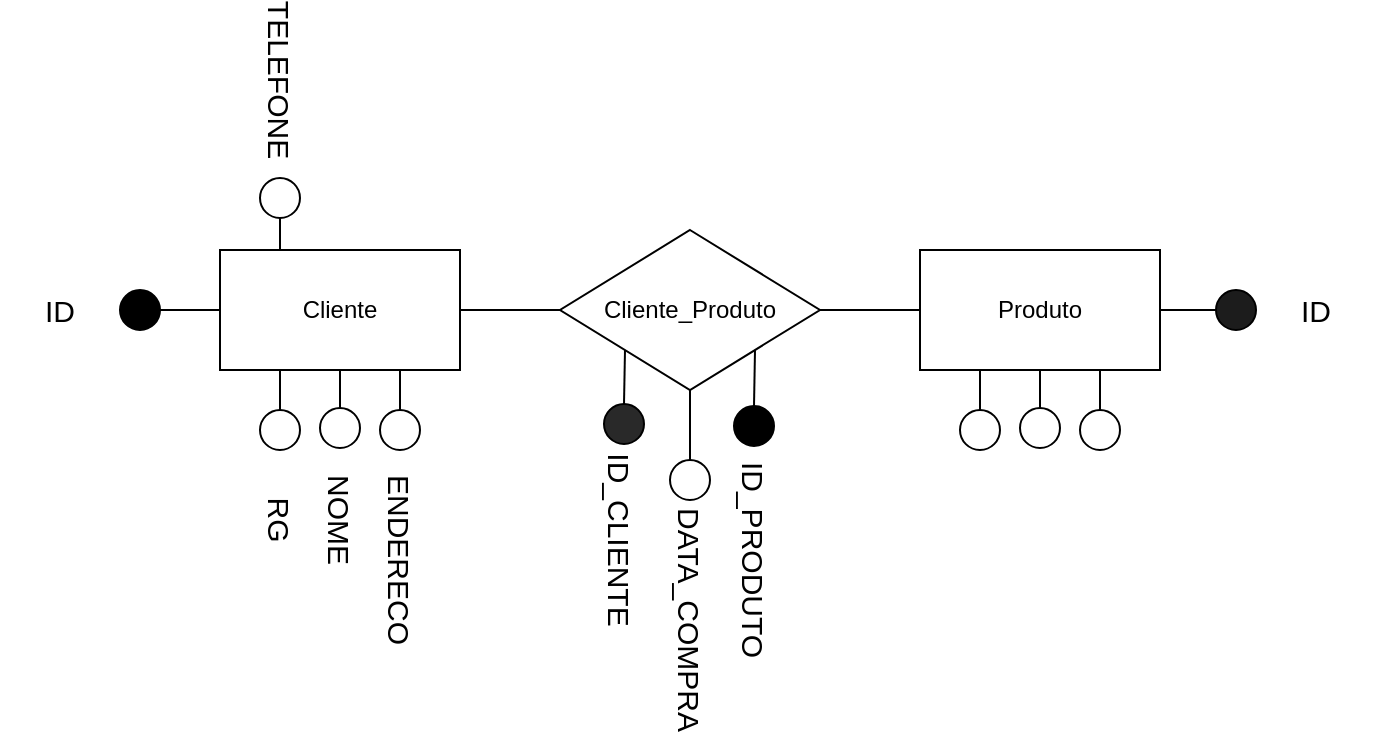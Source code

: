 <mxfile version="21.3.2" type="github">
  <diagram name="Page-1" id="edf60f1a-56cd-e834-aa8a-f176f3a09ee4">
    <mxGraphModel dx="996" dy="573" grid="1" gridSize="10" guides="1" tooltips="1" connect="1" arrows="1" fold="1" page="1" pageScale="1" pageWidth="1100" pageHeight="850" background="none" math="0" shadow="0">
      <root>
        <mxCell id="0" />
        <mxCell id="1" parent="0" />
        <mxCell id="YEpYSSB_-svyk_Qv8R9q-1" value="Cliente" style="rounded=0;whiteSpace=wrap;html=1;" vertex="1" parent="1">
          <mxGeometry x="190" y="300" width="120" height="60" as="geometry" />
        </mxCell>
        <mxCell id="YEpYSSB_-svyk_Qv8R9q-3" value="" style="endArrow=none;html=1;rounded=0;entryX=0.25;entryY=1;entryDx=0;entryDy=0;exitX=0.5;exitY=0;exitDx=0;exitDy=0;" edge="1" parent="1" source="YEpYSSB_-svyk_Qv8R9q-7" target="YEpYSSB_-svyk_Qv8R9q-1">
          <mxGeometry width="50" height="50" relative="1" as="geometry">
            <mxPoint x="220" y="380" as="sourcePoint" />
            <mxPoint x="290" y="430" as="targetPoint" />
          </mxGeometry>
        </mxCell>
        <mxCell id="YEpYSSB_-svyk_Qv8R9q-4" value="" style="endArrow=none;html=1;rounded=0;entryX=0.5;entryY=1;entryDx=0;entryDy=0;exitX=0.5;exitY=0;exitDx=0;exitDy=0;" edge="1" parent="1" source="YEpYSSB_-svyk_Qv8R9q-5" target="YEpYSSB_-svyk_Qv8R9q-1">
          <mxGeometry width="50" height="50" relative="1" as="geometry">
            <mxPoint x="250" y="390" as="sourcePoint" />
            <mxPoint x="330" y="410" as="targetPoint" />
          </mxGeometry>
        </mxCell>
        <mxCell id="YEpYSSB_-svyk_Qv8R9q-5" value="" style="ellipse;whiteSpace=wrap;html=1;aspect=fixed;" vertex="1" parent="1">
          <mxGeometry x="240" y="379" width="20" height="20" as="geometry" />
        </mxCell>
        <mxCell id="YEpYSSB_-svyk_Qv8R9q-7" value="" style="ellipse;whiteSpace=wrap;html=1;aspect=fixed;" vertex="1" parent="1">
          <mxGeometry x="210" y="380" width="20" height="20" as="geometry" />
        </mxCell>
        <mxCell id="YEpYSSB_-svyk_Qv8R9q-8" value="" style="ellipse;whiteSpace=wrap;html=1;aspect=fixed;" vertex="1" parent="1">
          <mxGeometry x="270" y="380" width="20" height="20" as="geometry" />
        </mxCell>
        <mxCell id="YEpYSSB_-svyk_Qv8R9q-11" value="" style="endArrow=none;html=1;rounded=0;exitX=0.5;exitY=0;exitDx=0;exitDy=0;entryX=0.75;entryY=1;entryDx=0;entryDy=0;" edge="1" parent="1" source="YEpYSSB_-svyk_Qv8R9q-8" target="YEpYSSB_-svyk_Qv8R9q-1">
          <mxGeometry width="50" height="50" relative="1" as="geometry">
            <mxPoint x="340" y="440" as="sourcePoint" />
            <mxPoint x="390" y="390" as="targetPoint" />
          </mxGeometry>
        </mxCell>
        <mxCell id="YEpYSSB_-svyk_Qv8R9q-12" value="" style="ellipse;whiteSpace=wrap;html=1;aspect=fixed;fillColor=#000000;" vertex="1" parent="1">
          <mxGeometry x="140" y="320" width="20" height="20" as="geometry" />
        </mxCell>
        <mxCell id="YEpYSSB_-svyk_Qv8R9q-13" value="" style="endArrow=none;html=1;rounded=0;entryX=1;entryY=0.5;entryDx=0;entryDy=0;exitX=0;exitY=0.5;exitDx=0;exitDy=0;" edge="1" parent="1" source="YEpYSSB_-svyk_Qv8R9q-1" target="YEpYSSB_-svyk_Qv8R9q-12">
          <mxGeometry width="50" height="50" relative="1" as="geometry">
            <mxPoint x="110" y="400" as="sourcePoint" />
            <mxPoint x="160" y="350" as="targetPoint" />
          </mxGeometry>
        </mxCell>
        <mxCell id="YEpYSSB_-svyk_Qv8R9q-14" value="Cliente_Produto" style="rhombus;whiteSpace=wrap;html=1;" vertex="1" parent="1">
          <mxGeometry x="360" y="290" width="130" height="80" as="geometry" />
        </mxCell>
        <mxCell id="YEpYSSB_-svyk_Qv8R9q-15" value="" style="ellipse;whiteSpace=wrap;html=1;aspect=fixed;fillColor=#292929;" vertex="1" parent="1">
          <mxGeometry x="382" y="377" width="20" height="20" as="geometry" />
        </mxCell>
        <mxCell id="YEpYSSB_-svyk_Qv8R9q-16" value="" style="endArrow=none;html=1;rounded=0;entryX=0;entryY=1;entryDx=0;entryDy=0;exitX=0.5;exitY=0;exitDx=0;exitDy=0;" edge="1" parent="1" source="YEpYSSB_-svyk_Qv8R9q-15" target="YEpYSSB_-svyk_Qv8R9q-14">
          <mxGeometry width="50" height="50" relative="1" as="geometry">
            <mxPoint x="330" y="510" as="sourcePoint" />
            <mxPoint x="380" y="460" as="targetPoint" />
          </mxGeometry>
        </mxCell>
        <mxCell id="YEpYSSB_-svyk_Qv8R9q-17" value="" style="ellipse;whiteSpace=wrap;html=1;aspect=fixed;fillColor=#000000;" vertex="1" parent="1">
          <mxGeometry x="447" y="378" width="20" height="20" as="geometry" />
        </mxCell>
        <mxCell id="YEpYSSB_-svyk_Qv8R9q-18" value="" style="endArrow=none;html=1;rounded=0;exitX=0.5;exitY=0;exitDx=0;exitDy=0;entryX=1;entryY=1;entryDx=0;entryDy=0;" edge="1" parent="1" source="YEpYSSB_-svyk_Qv8R9q-17" target="YEpYSSB_-svyk_Qv8R9q-14">
          <mxGeometry width="50" height="50" relative="1" as="geometry">
            <mxPoint x="500" y="400" as="sourcePoint" />
            <mxPoint x="550" y="350" as="targetPoint" />
          </mxGeometry>
        </mxCell>
        <mxCell id="YEpYSSB_-svyk_Qv8R9q-19" value="Produto" style="rounded=0;whiteSpace=wrap;html=1;" vertex="1" parent="1">
          <mxGeometry x="540" y="300" width="120" height="60" as="geometry" />
        </mxCell>
        <mxCell id="YEpYSSB_-svyk_Qv8R9q-20" value="" style="endArrow=none;html=1;rounded=0;entryX=0.25;entryY=1;entryDx=0;entryDy=0;exitX=0.5;exitY=0;exitDx=0;exitDy=0;" edge="1" parent="1" source="YEpYSSB_-svyk_Qv8R9q-23" target="YEpYSSB_-svyk_Qv8R9q-19">
          <mxGeometry width="50" height="50" relative="1" as="geometry">
            <mxPoint x="570" y="380" as="sourcePoint" />
            <mxPoint x="640" y="430" as="targetPoint" />
          </mxGeometry>
        </mxCell>
        <mxCell id="YEpYSSB_-svyk_Qv8R9q-21" value="" style="endArrow=none;html=1;rounded=0;entryX=0.5;entryY=1;entryDx=0;entryDy=0;exitX=0.5;exitY=0;exitDx=0;exitDy=0;" edge="1" parent="1" source="YEpYSSB_-svyk_Qv8R9q-22" target="YEpYSSB_-svyk_Qv8R9q-19">
          <mxGeometry width="50" height="50" relative="1" as="geometry">
            <mxPoint x="600" y="390" as="sourcePoint" />
            <mxPoint x="680" y="410" as="targetPoint" />
          </mxGeometry>
        </mxCell>
        <mxCell id="YEpYSSB_-svyk_Qv8R9q-22" value="" style="ellipse;whiteSpace=wrap;html=1;aspect=fixed;" vertex="1" parent="1">
          <mxGeometry x="590" y="379" width="20" height="20" as="geometry" />
        </mxCell>
        <mxCell id="YEpYSSB_-svyk_Qv8R9q-23" value="" style="ellipse;whiteSpace=wrap;html=1;aspect=fixed;" vertex="1" parent="1">
          <mxGeometry x="560" y="380" width="20" height="20" as="geometry" />
        </mxCell>
        <mxCell id="YEpYSSB_-svyk_Qv8R9q-24" value="" style="ellipse;whiteSpace=wrap;html=1;aspect=fixed;" vertex="1" parent="1">
          <mxGeometry x="620" y="380" width="20" height="20" as="geometry" />
        </mxCell>
        <mxCell id="YEpYSSB_-svyk_Qv8R9q-25" value="" style="endArrow=none;html=1;rounded=0;exitX=0.5;exitY=0;exitDx=0;exitDy=0;entryX=0.75;entryY=1;entryDx=0;entryDy=0;" edge="1" parent="1" source="YEpYSSB_-svyk_Qv8R9q-24" target="YEpYSSB_-svyk_Qv8R9q-19">
          <mxGeometry width="50" height="50" relative="1" as="geometry">
            <mxPoint x="690" y="440" as="sourcePoint" />
            <mxPoint x="740" y="390" as="targetPoint" />
          </mxGeometry>
        </mxCell>
        <mxCell id="YEpYSSB_-svyk_Qv8R9q-26" value="" style="ellipse;whiteSpace=wrap;html=1;aspect=fixed;fillColor=#1C1C1C;" vertex="1" parent="1">
          <mxGeometry x="688" y="320" width="20" height="20" as="geometry" />
        </mxCell>
        <mxCell id="YEpYSSB_-svyk_Qv8R9q-27" value="" style="endArrow=none;html=1;rounded=0;entryX=0;entryY=0.5;entryDx=0;entryDy=0;exitX=1;exitY=0.5;exitDx=0;exitDy=0;" edge="1" parent="1" source="YEpYSSB_-svyk_Qv8R9q-19" target="YEpYSSB_-svyk_Qv8R9q-26">
          <mxGeometry width="50" height="50" relative="1" as="geometry">
            <mxPoint x="660" y="430" as="sourcePoint" />
            <mxPoint x="710" y="380" as="targetPoint" />
          </mxGeometry>
        </mxCell>
        <mxCell id="YEpYSSB_-svyk_Qv8R9q-28" value="" style="endArrow=none;html=1;rounded=0;exitX=1;exitY=0.5;exitDx=0;exitDy=0;entryX=0;entryY=0.5;entryDx=0;entryDy=0;" edge="1" parent="1" source="YEpYSSB_-svyk_Qv8R9q-1" target="YEpYSSB_-svyk_Qv8R9q-14">
          <mxGeometry width="50" height="50" relative="1" as="geometry">
            <mxPoint x="250" y="470" as="sourcePoint" />
            <mxPoint x="300" y="420" as="targetPoint" />
          </mxGeometry>
        </mxCell>
        <mxCell id="YEpYSSB_-svyk_Qv8R9q-29" value="" style="endArrow=none;html=1;rounded=0;exitX=1;exitY=0.5;exitDx=0;exitDy=0;entryX=0;entryY=0.5;entryDx=0;entryDy=0;" edge="1" parent="1" source="YEpYSSB_-svyk_Qv8R9q-14" target="YEpYSSB_-svyk_Qv8R9q-19">
          <mxGeometry width="50" height="50" relative="1" as="geometry">
            <mxPoint x="470" y="500" as="sourcePoint" />
            <mxPoint x="520" y="450" as="targetPoint" />
          </mxGeometry>
        </mxCell>
        <mxCell id="YEpYSSB_-svyk_Qv8R9q-30" value="&lt;font style=&quot;font-size: 15px;&quot;&gt;ID&lt;/font&gt;" style="text;html=1;strokeColor=none;fillColor=none;align=center;verticalAlign=middle;whiteSpace=wrap;rounded=0;" vertex="1" parent="1">
          <mxGeometry x="80" y="315" width="60" height="30" as="geometry" />
        </mxCell>
        <mxCell id="YEpYSSB_-svyk_Qv8R9q-31" value="&lt;font style=&quot;font-size: 15px;&quot;&gt;ID&lt;/font&gt;" style="text;html=1;strokeColor=none;fillColor=none;align=center;verticalAlign=middle;whiteSpace=wrap;rounded=0;" vertex="1" parent="1">
          <mxGeometry x="708" y="315" width="60" height="30" as="geometry" />
        </mxCell>
        <mxCell id="YEpYSSB_-svyk_Qv8R9q-32" value="&lt;span style=&quot;font-size: 15px;&quot;&gt;RG&lt;/span&gt;" style="text;html=1;strokeColor=none;fillColor=none;align=center;verticalAlign=middle;whiteSpace=wrap;rounded=0;rotation=90;" vertex="1" parent="1">
          <mxGeometry x="190" y="420" width="60" height="30" as="geometry" />
        </mxCell>
        <mxCell id="YEpYSSB_-svyk_Qv8R9q-33" value="&lt;span style=&quot;font-size: 15px;&quot;&gt;NOME&lt;/span&gt;" style="text;html=1;strokeColor=none;fillColor=none;align=center;verticalAlign=middle;whiteSpace=wrap;rounded=0;rotation=90;" vertex="1" parent="1">
          <mxGeometry x="220" y="420" width="60" height="30" as="geometry" />
        </mxCell>
        <mxCell id="YEpYSSB_-svyk_Qv8R9q-34" value="&lt;span style=&quot;font-size: 15px;&quot;&gt;ENDERECO&lt;/span&gt;" style="text;html=1;strokeColor=none;fillColor=none;align=center;verticalAlign=middle;whiteSpace=wrap;rounded=0;rotation=90;" vertex="1" parent="1">
          <mxGeometry x="250" y="440" width="60" height="30" as="geometry" />
        </mxCell>
        <mxCell id="YEpYSSB_-svyk_Qv8R9q-35" value="" style="ellipse;whiteSpace=wrap;html=1;aspect=fixed;" vertex="1" parent="1">
          <mxGeometry x="210" y="264" width="20" height="20" as="geometry" />
        </mxCell>
        <mxCell id="YEpYSSB_-svyk_Qv8R9q-36" value="" style="endArrow=none;html=1;rounded=0;entryX=0.5;entryY=1;entryDx=0;entryDy=0;exitX=0.25;exitY=0;exitDx=0;exitDy=0;" edge="1" parent="1" source="YEpYSSB_-svyk_Qv8R9q-1" target="YEpYSSB_-svyk_Qv8R9q-35">
          <mxGeometry width="50" height="50" relative="1" as="geometry">
            <mxPoint x="80" y="270" as="sourcePoint" />
            <mxPoint x="130" y="220" as="targetPoint" />
          </mxGeometry>
        </mxCell>
        <mxCell id="YEpYSSB_-svyk_Qv8R9q-38" value="&lt;span style=&quot;font-size: 15px;&quot;&gt;TELEFONE&lt;/span&gt;" style="text;html=1;strokeColor=none;fillColor=none;align=center;verticalAlign=middle;whiteSpace=wrap;rounded=0;rotation=90;" vertex="1" parent="1">
          <mxGeometry x="190" y="200" width="60" height="30" as="geometry" />
        </mxCell>
        <mxCell id="YEpYSSB_-svyk_Qv8R9q-39" value="" style="ellipse;whiteSpace=wrap;html=1;aspect=fixed;" vertex="1" parent="1">
          <mxGeometry x="415" y="405" width="20" height="20" as="geometry" />
        </mxCell>
        <mxCell id="YEpYSSB_-svyk_Qv8R9q-40" value="" style="endArrow=none;html=1;rounded=0;entryX=0.5;entryY=1;entryDx=0;entryDy=0;exitX=0.5;exitY=0;exitDx=0;exitDy=0;" edge="1" parent="1" source="YEpYSSB_-svyk_Qv8R9q-39" target="YEpYSSB_-svyk_Qv8R9q-14">
          <mxGeometry width="50" height="50" relative="1" as="geometry">
            <mxPoint x="430" y="530" as="sourcePoint" />
            <mxPoint x="480" y="480" as="targetPoint" />
          </mxGeometry>
        </mxCell>
        <mxCell id="YEpYSSB_-svyk_Qv8R9q-41" value="&lt;span style=&quot;font-size: 15px;&quot;&gt;ID_CLIENTE&lt;/span&gt;" style="text;html=1;strokeColor=none;fillColor=none;align=center;verticalAlign=middle;whiteSpace=wrap;rounded=0;rotation=90;" vertex="1" parent="1">
          <mxGeometry x="360" y="430" width="60" height="30" as="geometry" />
        </mxCell>
        <mxCell id="YEpYSSB_-svyk_Qv8R9q-42" value="&lt;span style=&quot;font-size: 15px;&quot;&gt;ID_PRODUTO&lt;/span&gt;" style="text;html=1;strokeColor=none;fillColor=none;align=center;verticalAlign=middle;whiteSpace=wrap;rounded=0;rotation=90;" vertex="1" parent="1">
          <mxGeometry x="427" y="440" width="60" height="30" as="geometry" />
        </mxCell>
        <mxCell id="YEpYSSB_-svyk_Qv8R9q-43" value="&lt;span style=&quot;font-size: 15px;&quot;&gt;DATA_COMPRA&lt;/span&gt;" style="text;html=1;strokeColor=none;fillColor=none;align=center;verticalAlign=middle;whiteSpace=wrap;rounded=0;rotation=90;" vertex="1" parent="1">
          <mxGeometry x="395" y="470" width="60" height="30" as="geometry" />
        </mxCell>
      </root>
    </mxGraphModel>
  </diagram>
</mxfile>
